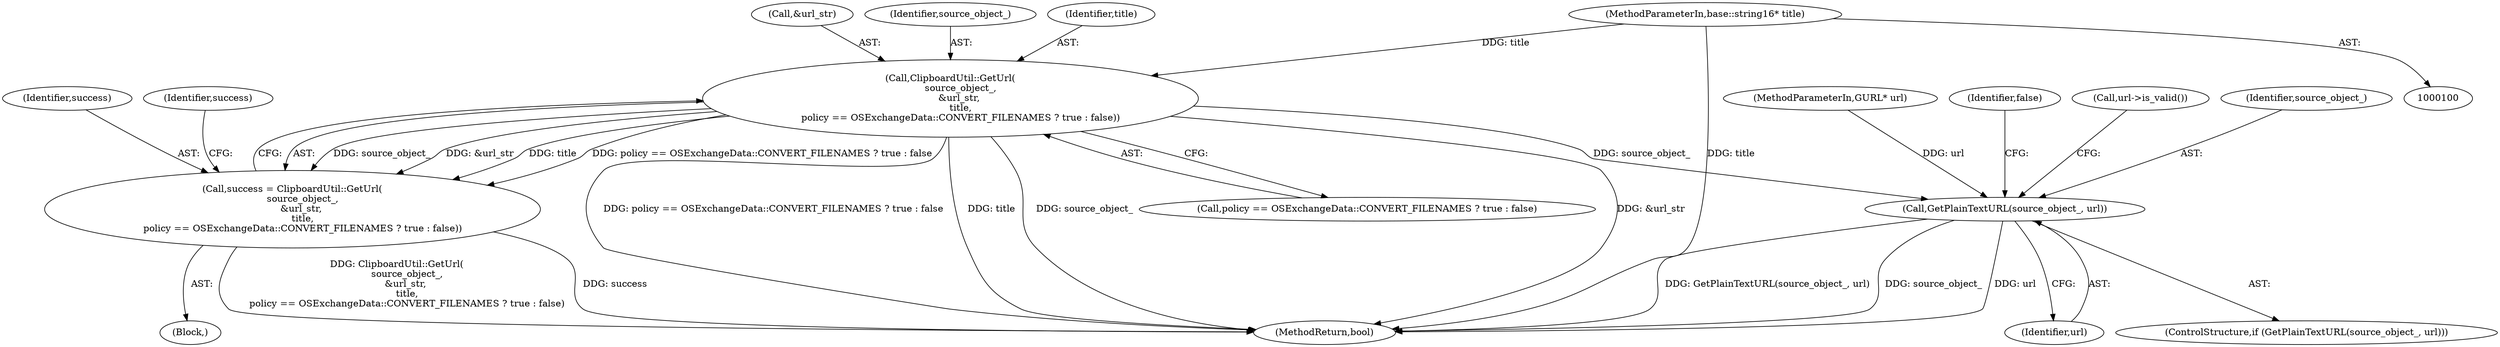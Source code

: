 digraph "0_Chrome_e93dc535728da259ec16d1c3cc393f80b25f64ae_17@del" {
"1000109" [label="(Call,ClipboardUtil::GetUrl(\n       source_object_,\n      &url_str,\n       title,\n       policy == OSExchangeData::CONVERT_FILENAMES ? true : false))"];
"1000103" [label="(MethodParameterIn,base::string16* title)"];
"1000107" [label="(Call,success = ClipboardUtil::GetUrl(\n       source_object_,\n      &url_str,\n       title,\n       policy == OSExchangeData::CONVERT_FILENAMES ? true : false))"];
"1000135" [label="(Call,GetPlainTextURL(source_object_, url))"];
"1000121" [label="(Identifier,success)"];
"1000111" [label="(Call,&url_str)"];
"1000104" [label="(Block,)"];
"1000136" [label="(Identifier,source_object_)"];
"1000107" [label="(Call,success = ClipboardUtil::GetUrl(\n       source_object_,\n      &url_str,\n       title,\n       policy == OSExchangeData::CONVERT_FILENAMES ? true : false))"];
"1000135" [label="(Call,GetPlainTextURL(source_object_, url))"];
"1000137" [label="(Identifier,url)"];
"1000110" [label="(Identifier,source_object_)"];
"1000102" [label="(MethodParameterIn,GURL* url)"];
"1000109" [label="(Call,ClipboardUtil::GetUrl(\n       source_object_,\n      &url_str,\n       title,\n       policy == OSExchangeData::CONVERT_FILENAMES ? true : false))"];
"1000113" [label="(Identifier,title)"];
"1000103" [label="(MethodParameterIn,base::string16* title)"];
"1000157" [label="(Identifier,false)"];
"1000158" [label="(MethodReturn,bool)"];
"1000114" [label="(Call,policy == OSExchangeData::CONVERT_FILENAMES ? true : false)"];
"1000140" [label="(Call,url->is_valid())"];
"1000108" [label="(Identifier,success)"];
"1000134" [label="(ControlStructure,if (GetPlainTextURL(source_object_, url)))"];
"1000109" -> "1000107"  [label="AST: "];
"1000109" -> "1000114"  [label="CFG: "];
"1000110" -> "1000109"  [label="AST: "];
"1000111" -> "1000109"  [label="AST: "];
"1000113" -> "1000109"  [label="AST: "];
"1000114" -> "1000109"  [label="AST: "];
"1000107" -> "1000109"  [label="CFG: "];
"1000109" -> "1000158"  [label="DDG: policy == OSExchangeData::CONVERT_FILENAMES ? true : false"];
"1000109" -> "1000158"  [label="DDG: title"];
"1000109" -> "1000158"  [label="DDG: source_object_"];
"1000109" -> "1000158"  [label="DDG: &url_str"];
"1000109" -> "1000107"  [label="DDG: source_object_"];
"1000109" -> "1000107"  [label="DDG: &url_str"];
"1000109" -> "1000107"  [label="DDG: title"];
"1000109" -> "1000107"  [label="DDG: policy == OSExchangeData::CONVERT_FILENAMES ? true : false"];
"1000103" -> "1000109"  [label="DDG: title"];
"1000109" -> "1000135"  [label="DDG: source_object_"];
"1000103" -> "1000100"  [label="AST: "];
"1000103" -> "1000158"  [label="DDG: title"];
"1000107" -> "1000104"  [label="AST: "];
"1000108" -> "1000107"  [label="AST: "];
"1000121" -> "1000107"  [label="CFG: "];
"1000107" -> "1000158"  [label="DDG: success"];
"1000107" -> "1000158"  [label="DDG: ClipboardUtil::GetUrl(\n       source_object_,\n      &url_str,\n       title,\n       policy == OSExchangeData::CONVERT_FILENAMES ? true : false)"];
"1000135" -> "1000134"  [label="AST: "];
"1000135" -> "1000137"  [label="CFG: "];
"1000136" -> "1000135"  [label="AST: "];
"1000137" -> "1000135"  [label="AST: "];
"1000140" -> "1000135"  [label="CFG: "];
"1000157" -> "1000135"  [label="CFG: "];
"1000135" -> "1000158"  [label="DDG: GetPlainTextURL(source_object_, url)"];
"1000135" -> "1000158"  [label="DDG: source_object_"];
"1000135" -> "1000158"  [label="DDG: url"];
"1000102" -> "1000135"  [label="DDG: url"];
}
